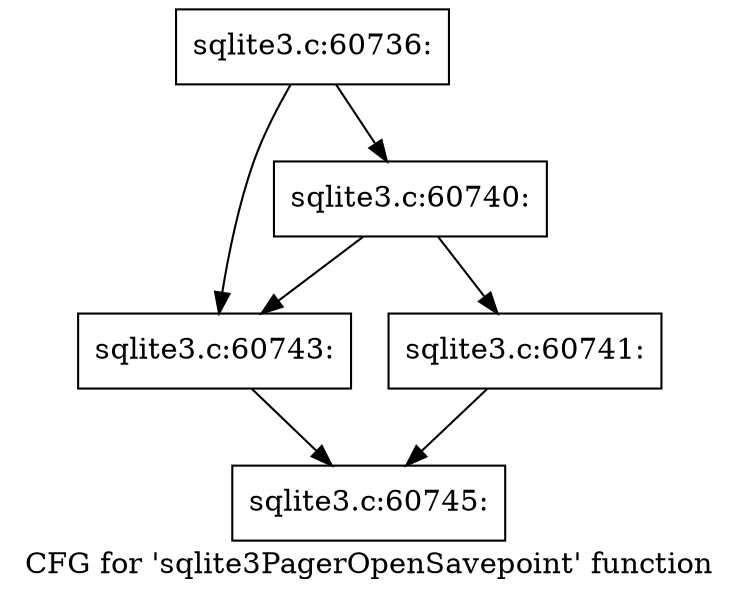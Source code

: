digraph "CFG for 'sqlite3PagerOpenSavepoint' function" {
	label="CFG for 'sqlite3PagerOpenSavepoint' function";

	Node0x55c0f71e4ff0 [shape=record,label="{sqlite3.c:60736:}"];
	Node0x55c0f71e4ff0 -> Node0x55c0f71e70d0;
	Node0x55c0f71e4ff0 -> Node0x55c0f71e67f0;
	Node0x55c0f71e70d0 [shape=record,label="{sqlite3.c:60740:}"];
	Node0x55c0f71e70d0 -> Node0x55c0f71e5570;
	Node0x55c0f71e70d0 -> Node0x55c0f71e67f0;
	Node0x55c0f71e5570 [shape=record,label="{sqlite3.c:60741:}"];
	Node0x55c0f71e5570 -> Node0x55c0f71e5170;
	Node0x55c0f71e67f0 [shape=record,label="{sqlite3.c:60743:}"];
	Node0x55c0f71e67f0 -> Node0x55c0f71e5170;
	Node0x55c0f71e5170 [shape=record,label="{sqlite3.c:60745:}"];
}

